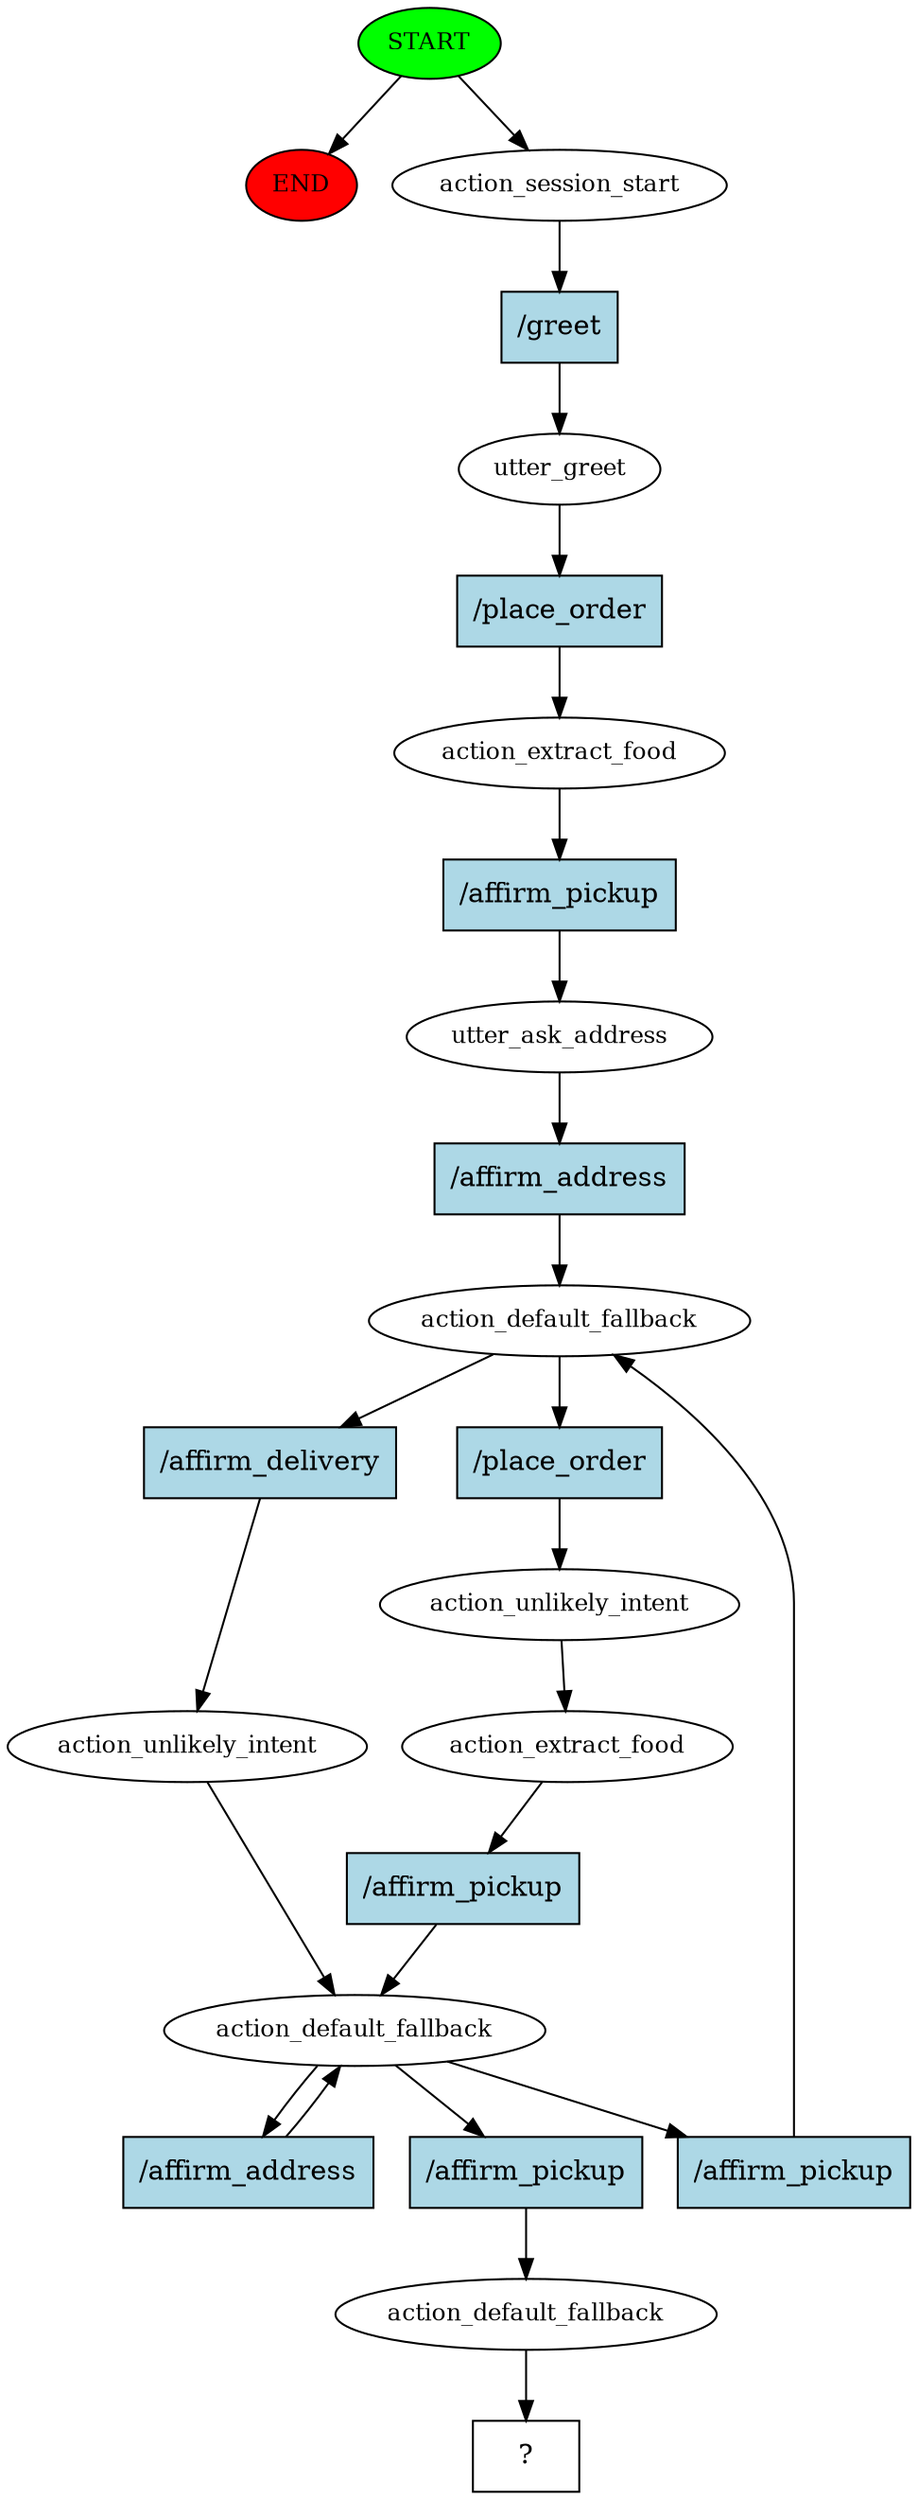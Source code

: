digraph  {
0 [class="start active", fillcolor=green, fontsize=12, label=START, style=filled];
"-1" [class=end, fillcolor=red, fontsize=12, label=END, style=filled];
1 [class=active, fontsize=12, label=action_session_start];
2 [class=active, fontsize=12, label=utter_greet];
3 [class=active, fontsize=12, label=action_extract_food];
4 [class=active, fontsize=12, label=utter_ask_address];
5 [class=active, fontsize=12, label=action_default_fallback];
6 [class=active, fontsize=12, label=action_unlikely_intent];
7 [class=active, fontsize=12, label=action_default_fallback];
10 [class=active, fontsize=12, label=action_unlikely_intent];
11 [class=active, fontsize=12, label=action_extract_food];
13 [class=active, fontsize=12, label=action_default_fallback];
14 [class="intent dashed active", label="  ?  ", shape=rect];
15 [class="intent active", fillcolor=lightblue, label="/greet", shape=rect, style=filled];
16 [class="intent active", fillcolor=lightblue, label="/place_order", shape=rect, style=filled];
17 [class="intent active", fillcolor=lightblue, label="/affirm_pickup", shape=rect, style=filled];
18 [class="intent active", fillcolor=lightblue, label="/affirm_address", shape=rect, style=filled];
19 [class="intent active", fillcolor=lightblue, label="/affirm_delivery", shape=rect, style=filled];
20 [class="intent active", fillcolor=lightblue, label="/place_order", shape=rect, style=filled];
21 [class="intent active", fillcolor=lightblue, label="/affirm_pickup", shape=rect, style=filled];
22 [class="intent active", fillcolor=lightblue, label="/affirm_address", shape=rect, style=filled];
23 [class="intent active", fillcolor=lightblue, label="/affirm_pickup", shape=rect, style=filled];
24 [class="intent active", fillcolor=lightblue, label="/affirm_pickup", shape=rect, style=filled];
0 -> "-1"  [class="", key=NONE, label=""];
0 -> 1  [class=active, key=NONE, label=""];
1 -> 15  [class=active, key=0];
2 -> 16  [class=active, key=0];
3 -> 17  [class=active, key=0];
4 -> 18  [class=active, key=0];
5 -> 19  [class=active, key=0];
5 -> 20  [class=active, key=0];
6 -> 7  [class=active, key=NONE, label=""];
7 -> 21  [class=active, key=0];
7 -> 22  [class=active, key=0];
7 -> 23  [class=active, key=0];
10 -> 11  [class=active, key=NONE, label=""];
11 -> 24  [class=active, key=0];
13 -> 14  [class=active, key=NONE, label=""];
15 -> 2  [class=active, key=0];
16 -> 3  [class=active, key=0];
17 -> 4  [class=active, key=0];
18 -> 5  [class=active, key=0];
19 -> 6  [class=active, key=0];
20 -> 10  [class=active, key=0];
21 -> 5  [class=active, key=0];
22 -> 7  [class=active, key=0];
23 -> 13  [class=active, key=0];
24 -> 7  [class=active, key=0];
}
